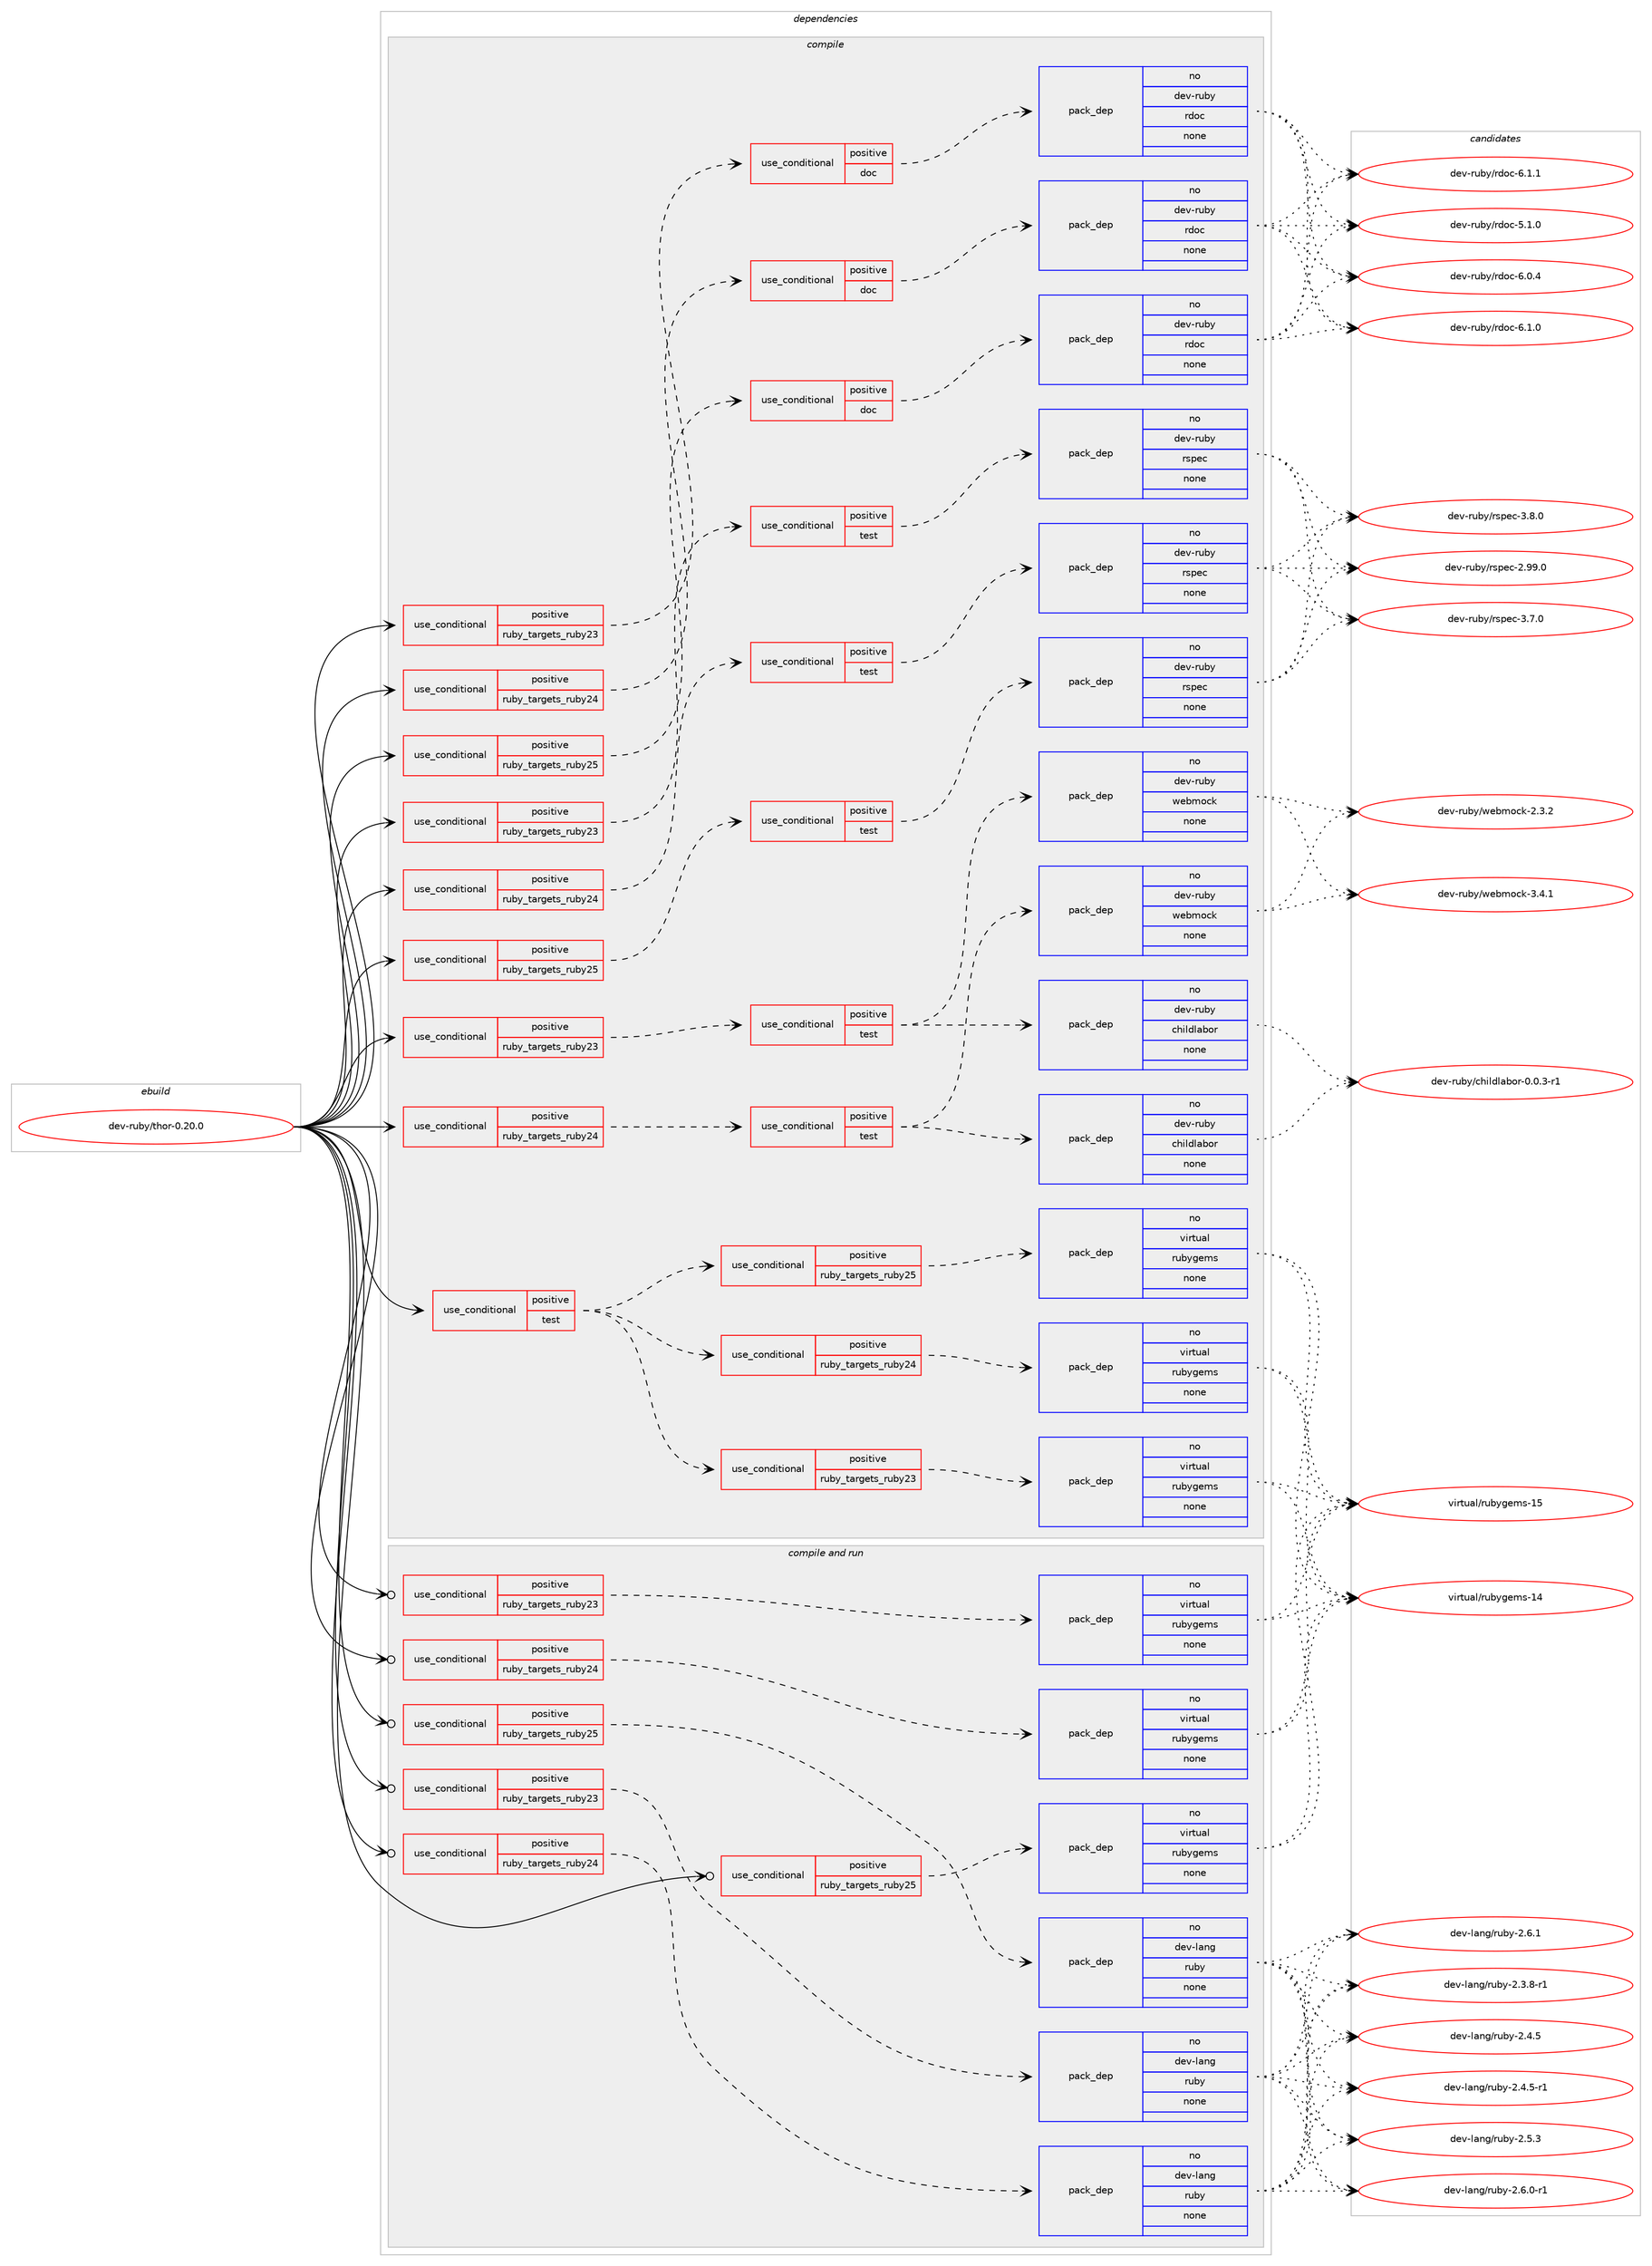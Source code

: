 digraph prolog {

# *************
# Graph options
# *************

newrank=true;
concentrate=true;
compound=true;
graph [rankdir=LR,fontname=Helvetica,fontsize=10,ranksep=1.5];#, ranksep=2.5, nodesep=0.2];
edge  [arrowhead=vee];
node  [fontname=Helvetica,fontsize=10];

# **********
# The ebuild
# **********

subgraph cluster_leftcol {
color=gray;
rank=same;
label=<<i>ebuild</i>>;
id [label="dev-ruby/thor-0.20.0", color=red, width=4, href="../dev-ruby/thor-0.20.0.svg"];
}

# ****************
# The dependencies
# ****************

subgraph cluster_midcol {
color=gray;
label=<<i>dependencies</i>>;
subgraph cluster_compile {
fillcolor="#eeeeee";
style=filled;
label=<<i>compile</i>>;
subgraph cond420159 {
dependency1533212 [label=<<TABLE BORDER="0" CELLBORDER="1" CELLSPACING="0" CELLPADDING="4"><TR><TD ROWSPAN="3" CELLPADDING="10">use_conditional</TD></TR><TR><TD>positive</TD></TR><TR><TD>ruby_targets_ruby23</TD></TR></TABLE>>, shape=none, color=red];
subgraph cond420160 {
dependency1533213 [label=<<TABLE BORDER="0" CELLBORDER="1" CELLSPACING="0" CELLPADDING="4"><TR><TD ROWSPAN="3" CELLPADDING="10">use_conditional</TD></TR><TR><TD>positive</TD></TR><TR><TD>doc</TD></TR></TABLE>>, shape=none, color=red];
subgraph pack1089537 {
dependency1533214 [label=<<TABLE BORDER="0" CELLBORDER="1" CELLSPACING="0" CELLPADDING="4" WIDTH="220"><TR><TD ROWSPAN="6" CELLPADDING="30">pack_dep</TD></TR><TR><TD WIDTH="110">no</TD></TR><TR><TD>dev-ruby</TD></TR><TR><TD>rdoc</TD></TR><TR><TD>none</TD></TR><TR><TD></TD></TR></TABLE>>, shape=none, color=blue];
}
dependency1533213:e -> dependency1533214:w [weight=20,style="dashed",arrowhead="vee"];
}
dependency1533212:e -> dependency1533213:w [weight=20,style="dashed",arrowhead="vee"];
}
id:e -> dependency1533212:w [weight=20,style="solid",arrowhead="vee"];
subgraph cond420161 {
dependency1533215 [label=<<TABLE BORDER="0" CELLBORDER="1" CELLSPACING="0" CELLPADDING="4"><TR><TD ROWSPAN="3" CELLPADDING="10">use_conditional</TD></TR><TR><TD>positive</TD></TR><TR><TD>ruby_targets_ruby23</TD></TR></TABLE>>, shape=none, color=red];
subgraph cond420162 {
dependency1533216 [label=<<TABLE BORDER="0" CELLBORDER="1" CELLSPACING="0" CELLPADDING="4"><TR><TD ROWSPAN="3" CELLPADDING="10">use_conditional</TD></TR><TR><TD>positive</TD></TR><TR><TD>test</TD></TR></TABLE>>, shape=none, color=red];
subgraph pack1089538 {
dependency1533217 [label=<<TABLE BORDER="0" CELLBORDER="1" CELLSPACING="0" CELLPADDING="4" WIDTH="220"><TR><TD ROWSPAN="6" CELLPADDING="30">pack_dep</TD></TR><TR><TD WIDTH="110">no</TD></TR><TR><TD>dev-ruby</TD></TR><TR><TD>childlabor</TD></TR><TR><TD>none</TD></TR><TR><TD></TD></TR></TABLE>>, shape=none, color=blue];
}
dependency1533216:e -> dependency1533217:w [weight=20,style="dashed",arrowhead="vee"];
subgraph pack1089539 {
dependency1533218 [label=<<TABLE BORDER="0" CELLBORDER="1" CELLSPACING="0" CELLPADDING="4" WIDTH="220"><TR><TD ROWSPAN="6" CELLPADDING="30">pack_dep</TD></TR><TR><TD WIDTH="110">no</TD></TR><TR><TD>dev-ruby</TD></TR><TR><TD>webmock</TD></TR><TR><TD>none</TD></TR><TR><TD></TD></TR></TABLE>>, shape=none, color=blue];
}
dependency1533216:e -> dependency1533218:w [weight=20,style="dashed",arrowhead="vee"];
}
dependency1533215:e -> dependency1533216:w [weight=20,style="dashed",arrowhead="vee"];
}
id:e -> dependency1533215:w [weight=20,style="solid",arrowhead="vee"];
subgraph cond420163 {
dependency1533219 [label=<<TABLE BORDER="0" CELLBORDER="1" CELLSPACING="0" CELLPADDING="4"><TR><TD ROWSPAN="3" CELLPADDING="10">use_conditional</TD></TR><TR><TD>positive</TD></TR><TR><TD>ruby_targets_ruby23</TD></TR></TABLE>>, shape=none, color=red];
subgraph cond420164 {
dependency1533220 [label=<<TABLE BORDER="0" CELLBORDER="1" CELLSPACING="0" CELLPADDING="4"><TR><TD ROWSPAN="3" CELLPADDING="10">use_conditional</TD></TR><TR><TD>positive</TD></TR><TR><TD>test</TD></TR></TABLE>>, shape=none, color=red];
subgraph pack1089540 {
dependency1533221 [label=<<TABLE BORDER="0" CELLBORDER="1" CELLSPACING="0" CELLPADDING="4" WIDTH="220"><TR><TD ROWSPAN="6" CELLPADDING="30">pack_dep</TD></TR><TR><TD WIDTH="110">no</TD></TR><TR><TD>dev-ruby</TD></TR><TR><TD>rspec</TD></TR><TR><TD>none</TD></TR><TR><TD></TD></TR></TABLE>>, shape=none, color=blue];
}
dependency1533220:e -> dependency1533221:w [weight=20,style="dashed",arrowhead="vee"];
}
dependency1533219:e -> dependency1533220:w [weight=20,style="dashed",arrowhead="vee"];
}
id:e -> dependency1533219:w [weight=20,style="solid",arrowhead="vee"];
subgraph cond420165 {
dependency1533222 [label=<<TABLE BORDER="0" CELLBORDER="1" CELLSPACING="0" CELLPADDING="4"><TR><TD ROWSPAN="3" CELLPADDING="10">use_conditional</TD></TR><TR><TD>positive</TD></TR><TR><TD>ruby_targets_ruby24</TD></TR></TABLE>>, shape=none, color=red];
subgraph cond420166 {
dependency1533223 [label=<<TABLE BORDER="0" CELLBORDER="1" CELLSPACING="0" CELLPADDING="4"><TR><TD ROWSPAN="3" CELLPADDING="10">use_conditional</TD></TR><TR><TD>positive</TD></TR><TR><TD>doc</TD></TR></TABLE>>, shape=none, color=red];
subgraph pack1089541 {
dependency1533224 [label=<<TABLE BORDER="0" CELLBORDER="1" CELLSPACING="0" CELLPADDING="4" WIDTH="220"><TR><TD ROWSPAN="6" CELLPADDING="30">pack_dep</TD></TR><TR><TD WIDTH="110">no</TD></TR><TR><TD>dev-ruby</TD></TR><TR><TD>rdoc</TD></TR><TR><TD>none</TD></TR><TR><TD></TD></TR></TABLE>>, shape=none, color=blue];
}
dependency1533223:e -> dependency1533224:w [weight=20,style="dashed",arrowhead="vee"];
}
dependency1533222:e -> dependency1533223:w [weight=20,style="dashed",arrowhead="vee"];
}
id:e -> dependency1533222:w [weight=20,style="solid",arrowhead="vee"];
subgraph cond420167 {
dependency1533225 [label=<<TABLE BORDER="0" CELLBORDER="1" CELLSPACING="0" CELLPADDING="4"><TR><TD ROWSPAN="3" CELLPADDING="10">use_conditional</TD></TR><TR><TD>positive</TD></TR><TR><TD>ruby_targets_ruby24</TD></TR></TABLE>>, shape=none, color=red];
subgraph cond420168 {
dependency1533226 [label=<<TABLE BORDER="0" CELLBORDER="1" CELLSPACING="0" CELLPADDING="4"><TR><TD ROWSPAN="3" CELLPADDING="10">use_conditional</TD></TR><TR><TD>positive</TD></TR><TR><TD>test</TD></TR></TABLE>>, shape=none, color=red];
subgraph pack1089542 {
dependency1533227 [label=<<TABLE BORDER="0" CELLBORDER="1" CELLSPACING="0" CELLPADDING="4" WIDTH="220"><TR><TD ROWSPAN="6" CELLPADDING="30">pack_dep</TD></TR><TR><TD WIDTH="110">no</TD></TR><TR><TD>dev-ruby</TD></TR><TR><TD>childlabor</TD></TR><TR><TD>none</TD></TR><TR><TD></TD></TR></TABLE>>, shape=none, color=blue];
}
dependency1533226:e -> dependency1533227:w [weight=20,style="dashed",arrowhead="vee"];
subgraph pack1089543 {
dependency1533228 [label=<<TABLE BORDER="0" CELLBORDER="1" CELLSPACING="0" CELLPADDING="4" WIDTH="220"><TR><TD ROWSPAN="6" CELLPADDING="30">pack_dep</TD></TR><TR><TD WIDTH="110">no</TD></TR><TR><TD>dev-ruby</TD></TR><TR><TD>webmock</TD></TR><TR><TD>none</TD></TR><TR><TD></TD></TR></TABLE>>, shape=none, color=blue];
}
dependency1533226:e -> dependency1533228:w [weight=20,style="dashed",arrowhead="vee"];
}
dependency1533225:e -> dependency1533226:w [weight=20,style="dashed",arrowhead="vee"];
}
id:e -> dependency1533225:w [weight=20,style="solid",arrowhead="vee"];
subgraph cond420169 {
dependency1533229 [label=<<TABLE BORDER="0" CELLBORDER="1" CELLSPACING="0" CELLPADDING="4"><TR><TD ROWSPAN="3" CELLPADDING="10">use_conditional</TD></TR><TR><TD>positive</TD></TR><TR><TD>ruby_targets_ruby24</TD></TR></TABLE>>, shape=none, color=red];
subgraph cond420170 {
dependency1533230 [label=<<TABLE BORDER="0" CELLBORDER="1" CELLSPACING="0" CELLPADDING="4"><TR><TD ROWSPAN="3" CELLPADDING="10">use_conditional</TD></TR><TR><TD>positive</TD></TR><TR><TD>test</TD></TR></TABLE>>, shape=none, color=red];
subgraph pack1089544 {
dependency1533231 [label=<<TABLE BORDER="0" CELLBORDER="1" CELLSPACING="0" CELLPADDING="4" WIDTH="220"><TR><TD ROWSPAN="6" CELLPADDING="30">pack_dep</TD></TR><TR><TD WIDTH="110">no</TD></TR><TR><TD>dev-ruby</TD></TR><TR><TD>rspec</TD></TR><TR><TD>none</TD></TR><TR><TD></TD></TR></TABLE>>, shape=none, color=blue];
}
dependency1533230:e -> dependency1533231:w [weight=20,style="dashed",arrowhead="vee"];
}
dependency1533229:e -> dependency1533230:w [weight=20,style="dashed",arrowhead="vee"];
}
id:e -> dependency1533229:w [weight=20,style="solid",arrowhead="vee"];
subgraph cond420171 {
dependency1533232 [label=<<TABLE BORDER="0" CELLBORDER="1" CELLSPACING="0" CELLPADDING="4"><TR><TD ROWSPAN="3" CELLPADDING="10">use_conditional</TD></TR><TR><TD>positive</TD></TR><TR><TD>ruby_targets_ruby25</TD></TR></TABLE>>, shape=none, color=red];
subgraph cond420172 {
dependency1533233 [label=<<TABLE BORDER="0" CELLBORDER="1" CELLSPACING="0" CELLPADDING="4"><TR><TD ROWSPAN="3" CELLPADDING="10">use_conditional</TD></TR><TR><TD>positive</TD></TR><TR><TD>doc</TD></TR></TABLE>>, shape=none, color=red];
subgraph pack1089545 {
dependency1533234 [label=<<TABLE BORDER="0" CELLBORDER="1" CELLSPACING="0" CELLPADDING="4" WIDTH="220"><TR><TD ROWSPAN="6" CELLPADDING="30">pack_dep</TD></TR><TR><TD WIDTH="110">no</TD></TR><TR><TD>dev-ruby</TD></TR><TR><TD>rdoc</TD></TR><TR><TD>none</TD></TR><TR><TD></TD></TR></TABLE>>, shape=none, color=blue];
}
dependency1533233:e -> dependency1533234:w [weight=20,style="dashed",arrowhead="vee"];
}
dependency1533232:e -> dependency1533233:w [weight=20,style="dashed",arrowhead="vee"];
}
id:e -> dependency1533232:w [weight=20,style="solid",arrowhead="vee"];
subgraph cond420173 {
dependency1533235 [label=<<TABLE BORDER="0" CELLBORDER="1" CELLSPACING="0" CELLPADDING="4"><TR><TD ROWSPAN="3" CELLPADDING="10">use_conditional</TD></TR><TR><TD>positive</TD></TR><TR><TD>ruby_targets_ruby25</TD></TR></TABLE>>, shape=none, color=red];
subgraph cond420174 {
dependency1533236 [label=<<TABLE BORDER="0" CELLBORDER="1" CELLSPACING="0" CELLPADDING="4"><TR><TD ROWSPAN="3" CELLPADDING="10">use_conditional</TD></TR><TR><TD>positive</TD></TR><TR><TD>test</TD></TR></TABLE>>, shape=none, color=red];
subgraph pack1089546 {
dependency1533237 [label=<<TABLE BORDER="0" CELLBORDER="1" CELLSPACING="0" CELLPADDING="4" WIDTH="220"><TR><TD ROWSPAN="6" CELLPADDING="30">pack_dep</TD></TR><TR><TD WIDTH="110">no</TD></TR><TR><TD>dev-ruby</TD></TR><TR><TD>rspec</TD></TR><TR><TD>none</TD></TR><TR><TD></TD></TR></TABLE>>, shape=none, color=blue];
}
dependency1533236:e -> dependency1533237:w [weight=20,style="dashed",arrowhead="vee"];
}
dependency1533235:e -> dependency1533236:w [weight=20,style="dashed",arrowhead="vee"];
}
id:e -> dependency1533235:w [weight=20,style="solid",arrowhead="vee"];
subgraph cond420175 {
dependency1533238 [label=<<TABLE BORDER="0" CELLBORDER="1" CELLSPACING="0" CELLPADDING="4"><TR><TD ROWSPAN="3" CELLPADDING="10">use_conditional</TD></TR><TR><TD>positive</TD></TR><TR><TD>test</TD></TR></TABLE>>, shape=none, color=red];
subgraph cond420176 {
dependency1533239 [label=<<TABLE BORDER="0" CELLBORDER="1" CELLSPACING="0" CELLPADDING="4"><TR><TD ROWSPAN="3" CELLPADDING="10">use_conditional</TD></TR><TR><TD>positive</TD></TR><TR><TD>ruby_targets_ruby23</TD></TR></TABLE>>, shape=none, color=red];
subgraph pack1089547 {
dependency1533240 [label=<<TABLE BORDER="0" CELLBORDER="1" CELLSPACING="0" CELLPADDING="4" WIDTH="220"><TR><TD ROWSPAN="6" CELLPADDING="30">pack_dep</TD></TR><TR><TD WIDTH="110">no</TD></TR><TR><TD>virtual</TD></TR><TR><TD>rubygems</TD></TR><TR><TD>none</TD></TR><TR><TD></TD></TR></TABLE>>, shape=none, color=blue];
}
dependency1533239:e -> dependency1533240:w [weight=20,style="dashed",arrowhead="vee"];
}
dependency1533238:e -> dependency1533239:w [weight=20,style="dashed",arrowhead="vee"];
subgraph cond420177 {
dependency1533241 [label=<<TABLE BORDER="0" CELLBORDER="1" CELLSPACING="0" CELLPADDING="4"><TR><TD ROWSPAN="3" CELLPADDING="10">use_conditional</TD></TR><TR><TD>positive</TD></TR><TR><TD>ruby_targets_ruby24</TD></TR></TABLE>>, shape=none, color=red];
subgraph pack1089548 {
dependency1533242 [label=<<TABLE BORDER="0" CELLBORDER="1" CELLSPACING="0" CELLPADDING="4" WIDTH="220"><TR><TD ROWSPAN="6" CELLPADDING="30">pack_dep</TD></TR><TR><TD WIDTH="110">no</TD></TR><TR><TD>virtual</TD></TR><TR><TD>rubygems</TD></TR><TR><TD>none</TD></TR><TR><TD></TD></TR></TABLE>>, shape=none, color=blue];
}
dependency1533241:e -> dependency1533242:w [weight=20,style="dashed",arrowhead="vee"];
}
dependency1533238:e -> dependency1533241:w [weight=20,style="dashed",arrowhead="vee"];
subgraph cond420178 {
dependency1533243 [label=<<TABLE BORDER="0" CELLBORDER="1" CELLSPACING="0" CELLPADDING="4"><TR><TD ROWSPAN="3" CELLPADDING="10">use_conditional</TD></TR><TR><TD>positive</TD></TR><TR><TD>ruby_targets_ruby25</TD></TR></TABLE>>, shape=none, color=red];
subgraph pack1089549 {
dependency1533244 [label=<<TABLE BORDER="0" CELLBORDER="1" CELLSPACING="0" CELLPADDING="4" WIDTH="220"><TR><TD ROWSPAN="6" CELLPADDING="30">pack_dep</TD></TR><TR><TD WIDTH="110">no</TD></TR><TR><TD>virtual</TD></TR><TR><TD>rubygems</TD></TR><TR><TD>none</TD></TR><TR><TD></TD></TR></TABLE>>, shape=none, color=blue];
}
dependency1533243:e -> dependency1533244:w [weight=20,style="dashed",arrowhead="vee"];
}
dependency1533238:e -> dependency1533243:w [weight=20,style="dashed",arrowhead="vee"];
}
id:e -> dependency1533238:w [weight=20,style="solid",arrowhead="vee"];
}
subgraph cluster_compileandrun {
fillcolor="#eeeeee";
style=filled;
label=<<i>compile and run</i>>;
subgraph cond420179 {
dependency1533245 [label=<<TABLE BORDER="0" CELLBORDER="1" CELLSPACING="0" CELLPADDING="4"><TR><TD ROWSPAN="3" CELLPADDING="10">use_conditional</TD></TR><TR><TD>positive</TD></TR><TR><TD>ruby_targets_ruby23</TD></TR></TABLE>>, shape=none, color=red];
subgraph pack1089550 {
dependency1533246 [label=<<TABLE BORDER="0" CELLBORDER="1" CELLSPACING="0" CELLPADDING="4" WIDTH="220"><TR><TD ROWSPAN="6" CELLPADDING="30">pack_dep</TD></TR><TR><TD WIDTH="110">no</TD></TR><TR><TD>dev-lang</TD></TR><TR><TD>ruby</TD></TR><TR><TD>none</TD></TR><TR><TD></TD></TR></TABLE>>, shape=none, color=blue];
}
dependency1533245:e -> dependency1533246:w [weight=20,style="dashed",arrowhead="vee"];
}
id:e -> dependency1533245:w [weight=20,style="solid",arrowhead="odotvee"];
subgraph cond420180 {
dependency1533247 [label=<<TABLE BORDER="0" CELLBORDER="1" CELLSPACING="0" CELLPADDING="4"><TR><TD ROWSPAN="3" CELLPADDING="10">use_conditional</TD></TR><TR><TD>positive</TD></TR><TR><TD>ruby_targets_ruby23</TD></TR></TABLE>>, shape=none, color=red];
subgraph pack1089551 {
dependency1533248 [label=<<TABLE BORDER="0" CELLBORDER="1" CELLSPACING="0" CELLPADDING="4" WIDTH="220"><TR><TD ROWSPAN="6" CELLPADDING="30">pack_dep</TD></TR><TR><TD WIDTH="110">no</TD></TR><TR><TD>virtual</TD></TR><TR><TD>rubygems</TD></TR><TR><TD>none</TD></TR><TR><TD></TD></TR></TABLE>>, shape=none, color=blue];
}
dependency1533247:e -> dependency1533248:w [weight=20,style="dashed",arrowhead="vee"];
}
id:e -> dependency1533247:w [weight=20,style="solid",arrowhead="odotvee"];
subgraph cond420181 {
dependency1533249 [label=<<TABLE BORDER="0" CELLBORDER="1" CELLSPACING="0" CELLPADDING="4"><TR><TD ROWSPAN="3" CELLPADDING="10">use_conditional</TD></TR><TR><TD>positive</TD></TR><TR><TD>ruby_targets_ruby24</TD></TR></TABLE>>, shape=none, color=red];
subgraph pack1089552 {
dependency1533250 [label=<<TABLE BORDER="0" CELLBORDER="1" CELLSPACING="0" CELLPADDING="4" WIDTH="220"><TR><TD ROWSPAN="6" CELLPADDING="30">pack_dep</TD></TR><TR><TD WIDTH="110">no</TD></TR><TR><TD>dev-lang</TD></TR><TR><TD>ruby</TD></TR><TR><TD>none</TD></TR><TR><TD></TD></TR></TABLE>>, shape=none, color=blue];
}
dependency1533249:e -> dependency1533250:w [weight=20,style="dashed",arrowhead="vee"];
}
id:e -> dependency1533249:w [weight=20,style="solid",arrowhead="odotvee"];
subgraph cond420182 {
dependency1533251 [label=<<TABLE BORDER="0" CELLBORDER="1" CELLSPACING="0" CELLPADDING="4"><TR><TD ROWSPAN="3" CELLPADDING="10">use_conditional</TD></TR><TR><TD>positive</TD></TR><TR><TD>ruby_targets_ruby24</TD></TR></TABLE>>, shape=none, color=red];
subgraph pack1089553 {
dependency1533252 [label=<<TABLE BORDER="0" CELLBORDER="1" CELLSPACING="0" CELLPADDING="4" WIDTH="220"><TR><TD ROWSPAN="6" CELLPADDING="30">pack_dep</TD></TR><TR><TD WIDTH="110">no</TD></TR><TR><TD>virtual</TD></TR><TR><TD>rubygems</TD></TR><TR><TD>none</TD></TR><TR><TD></TD></TR></TABLE>>, shape=none, color=blue];
}
dependency1533251:e -> dependency1533252:w [weight=20,style="dashed",arrowhead="vee"];
}
id:e -> dependency1533251:w [weight=20,style="solid",arrowhead="odotvee"];
subgraph cond420183 {
dependency1533253 [label=<<TABLE BORDER="0" CELLBORDER="1" CELLSPACING="0" CELLPADDING="4"><TR><TD ROWSPAN="3" CELLPADDING="10">use_conditional</TD></TR><TR><TD>positive</TD></TR><TR><TD>ruby_targets_ruby25</TD></TR></TABLE>>, shape=none, color=red];
subgraph pack1089554 {
dependency1533254 [label=<<TABLE BORDER="0" CELLBORDER="1" CELLSPACING="0" CELLPADDING="4" WIDTH="220"><TR><TD ROWSPAN="6" CELLPADDING="30">pack_dep</TD></TR><TR><TD WIDTH="110">no</TD></TR><TR><TD>dev-lang</TD></TR><TR><TD>ruby</TD></TR><TR><TD>none</TD></TR><TR><TD></TD></TR></TABLE>>, shape=none, color=blue];
}
dependency1533253:e -> dependency1533254:w [weight=20,style="dashed",arrowhead="vee"];
}
id:e -> dependency1533253:w [weight=20,style="solid",arrowhead="odotvee"];
subgraph cond420184 {
dependency1533255 [label=<<TABLE BORDER="0" CELLBORDER="1" CELLSPACING="0" CELLPADDING="4"><TR><TD ROWSPAN="3" CELLPADDING="10">use_conditional</TD></TR><TR><TD>positive</TD></TR><TR><TD>ruby_targets_ruby25</TD></TR></TABLE>>, shape=none, color=red];
subgraph pack1089555 {
dependency1533256 [label=<<TABLE BORDER="0" CELLBORDER="1" CELLSPACING="0" CELLPADDING="4" WIDTH="220"><TR><TD ROWSPAN="6" CELLPADDING="30">pack_dep</TD></TR><TR><TD WIDTH="110">no</TD></TR><TR><TD>virtual</TD></TR><TR><TD>rubygems</TD></TR><TR><TD>none</TD></TR><TR><TD></TD></TR></TABLE>>, shape=none, color=blue];
}
dependency1533255:e -> dependency1533256:w [weight=20,style="dashed",arrowhead="vee"];
}
id:e -> dependency1533255:w [weight=20,style="solid",arrowhead="odotvee"];
}
subgraph cluster_run {
fillcolor="#eeeeee";
style=filled;
label=<<i>run</i>>;
}
}

# **************
# The candidates
# **************

subgraph cluster_choices {
rank=same;
color=gray;
label=<<i>candidates</i>>;

subgraph choice1089537 {
color=black;
nodesep=1;
choice10010111845114117981214711410011199455346494648 [label="dev-ruby/rdoc-5.1.0", color=red, width=4,href="../dev-ruby/rdoc-5.1.0.svg"];
choice10010111845114117981214711410011199455446484652 [label="dev-ruby/rdoc-6.0.4", color=red, width=4,href="../dev-ruby/rdoc-6.0.4.svg"];
choice10010111845114117981214711410011199455446494648 [label="dev-ruby/rdoc-6.1.0", color=red, width=4,href="../dev-ruby/rdoc-6.1.0.svg"];
choice10010111845114117981214711410011199455446494649 [label="dev-ruby/rdoc-6.1.1", color=red, width=4,href="../dev-ruby/rdoc-6.1.1.svg"];
dependency1533214:e -> choice10010111845114117981214711410011199455346494648:w [style=dotted,weight="100"];
dependency1533214:e -> choice10010111845114117981214711410011199455446484652:w [style=dotted,weight="100"];
dependency1533214:e -> choice10010111845114117981214711410011199455446494648:w [style=dotted,weight="100"];
dependency1533214:e -> choice10010111845114117981214711410011199455446494649:w [style=dotted,weight="100"];
}
subgraph choice1089538 {
color=black;
nodesep=1;
choice1001011184511411798121479910410510810010897981111144548464846514511449 [label="dev-ruby/childlabor-0.0.3-r1", color=red, width=4,href="../dev-ruby/childlabor-0.0.3-r1.svg"];
dependency1533217:e -> choice1001011184511411798121479910410510810010897981111144548464846514511449:w [style=dotted,weight="100"];
}
subgraph choice1089539 {
color=black;
nodesep=1;
choice1001011184511411798121471191019810911199107455046514650 [label="dev-ruby/webmock-2.3.2", color=red, width=4,href="../dev-ruby/webmock-2.3.2.svg"];
choice1001011184511411798121471191019810911199107455146524649 [label="dev-ruby/webmock-3.4.1", color=red, width=4,href="../dev-ruby/webmock-3.4.1.svg"];
dependency1533218:e -> choice1001011184511411798121471191019810911199107455046514650:w [style=dotted,weight="100"];
dependency1533218:e -> choice1001011184511411798121471191019810911199107455146524649:w [style=dotted,weight="100"];
}
subgraph choice1089540 {
color=black;
nodesep=1;
choice1001011184511411798121471141151121019945504657574648 [label="dev-ruby/rspec-2.99.0", color=red, width=4,href="../dev-ruby/rspec-2.99.0.svg"];
choice10010111845114117981214711411511210199455146554648 [label="dev-ruby/rspec-3.7.0", color=red, width=4,href="../dev-ruby/rspec-3.7.0.svg"];
choice10010111845114117981214711411511210199455146564648 [label="dev-ruby/rspec-3.8.0", color=red, width=4,href="../dev-ruby/rspec-3.8.0.svg"];
dependency1533221:e -> choice1001011184511411798121471141151121019945504657574648:w [style=dotted,weight="100"];
dependency1533221:e -> choice10010111845114117981214711411511210199455146554648:w [style=dotted,weight="100"];
dependency1533221:e -> choice10010111845114117981214711411511210199455146564648:w [style=dotted,weight="100"];
}
subgraph choice1089541 {
color=black;
nodesep=1;
choice10010111845114117981214711410011199455346494648 [label="dev-ruby/rdoc-5.1.0", color=red, width=4,href="../dev-ruby/rdoc-5.1.0.svg"];
choice10010111845114117981214711410011199455446484652 [label="dev-ruby/rdoc-6.0.4", color=red, width=4,href="../dev-ruby/rdoc-6.0.4.svg"];
choice10010111845114117981214711410011199455446494648 [label="dev-ruby/rdoc-6.1.0", color=red, width=4,href="../dev-ruby/rdoc-6.1.0.svg"];
choice10010111845114117981214711410011199455446494649 [label="dev-ruby/rdoc-6.1.1", color=red, width=4,href="../dev-ruby/rdoc-6.1.1.svg"];
dependency1533224:e -> choice10010111845114117981214711410011199455346494648:w [style=dotted,weight="100"];
dependency1533224:e -> choice10010111845114117981214711410011199455446484652:w [style=dotted,weight="100"];
dependency1533224:e -> choice10010111845114117981214711410011199455446494648:w [style=dotted,weight="100"];
dependency1533224:e -> choice10010111845114117981214711410011199455446494649:w [style=dotted,weight="100"];
}
subgraph choice1089542 {
color=black;
nodesep=1;
choice1001011184511411798121479910410510810010897981111144548464846514511449 [label="dev-ruby/childlabor-0.0.3-r1", color=red, width=4,href="../dev-ruby/childlabor-0.0.3-r1.svg"];
dependency1533227:e -> choice1001011184511411798121479910410510810010897981111144548464846514511449:w [style=dotted,weight="100"];
}
subgraph choice1089543 {
color=black;
nodesep=1;
choice1001011184511411798121471191019810911199107455046514650 [label="dev-ruby/webmock-2.3.2", color=red, width=4,href="../dev-ruby/webmock-2.3.2.svg"];
choice1001011184511411798121471191019810911199107455146524649 [label="dev-ruby/webmock-3.4.1", color=red, width=4,href="../dev-ruby/webmock-3.4.1.svg"];
dependency1533228:e -> choice1001011184511411798121471191019810911199107455046514650:w [style=dotted,weight="100"];
dependency1533228:e -> choice1001011184511411798121471191019810911199107455146524649:w [style=dotted,weight="100"];
}
subgraph choice1089544 {
color=black;
nodesep=1;
choice1001011184511411798121471141151121019945504657574648 [label="dev-ruby/rspec-2.99.0", color=red, width=4,href="../dev-ruby/rspec-2.99.0.svg"];
choice10010111845114117981214711411511210199455146554648 [label="dev-ruby/rspec-3.7.0", color=red, width=4,href="../dev-ruby/rspec-3.7.0.svg"];
choice10010111845114117981214711411511210199455146564648 [label="dev-ruby/rspec-3.8.0", color=red, width=4,href="../dev-ruby/rspec-3.8.0.svg"];
dependency1533231:e -> choice1001011184511411798121471141151121019945504657574648:w [style=dotted,weight="100"];
dependency1533231:e -> choice10010111845114117981214711411511210199455146554648:w [style=dotted,weight="100"];
dependency1533231:e -> choice10010111845114117981214711411511210199455146564648:w [style=dotted,weight="100"];
}
subgraph choice1089545 {
color=black;
nodesep=1;
choice10010111845114117981214711410011199455346494648 [label="dev-ruby/rdoc-5.1.0", color=red, width=4,href="../dev-ruby/rdoc-5.1.0.svg"];
choice10010111845114117981214711410011199455446484652 [label="dev-ruby/rdoc-6.0.4", color=red, width=4,href="../dev-ruby/rdoc-6.0.4.svg"];
choice10010111845114117981214711410011199455446494648 [label="dev-ruby/rdoc-6.1.0", color=red, width=4,href="../dev-ruby/rdoc-6.1.0.svg"];
choice10010111845114117981214711410011199455446494649 [label="dev-ruby/rdoc-6.1.1", color=red, width=4,href="../dev-ruby/rdoc-6.1.1.svg"];
dependency1533234:e -> choice10010111845114117981214711410011199455346494648:w [style=dotted,weight="100"];
dependency1533234:e -> choice10010111845114117981214711410011199455446484652:w [style=dotted,weight="100"];
dependency1533234:e -> choice10010111845114117981214711410011199455446494648:w [style=dotted,weight="100"];
dependency1533234:e -> choice10010111845114117981214711410011199455446494649:w [style=dotted,weight="100"];
}
subgraph choice1089546 {
color=black;
nodesep=1;
choice1001011184511411798121471141151121019945504657574648 [label="dev-ruby/rspec-2.99.0", color=red, width=4,href="../dev-ruby/rspec-2.99.0.svg"];
choice10010111845114117981214711411511210199455146554648 [label="dev-ruby/rspec-3.7.0", color=red, width=4,href="../dev-ruby/rspec-3.7.0.svg"];
choice10010111845114117981214711411511210199455146564648 [label="dev-ruby/rspec-3.8.0", color=red, width=4,href="../dev-ruby/rspec-3.8.0.svg"];
dependency1533237:e -> choice1001011184511411798121471141151121019945504657574648:w [style=dotted,weight="100"];
dependency1533237:e -> choice10010111845114117981214711411511210199455146554648:w [style=dotted,weight="100"];
dependency1533237:e -> choice10010111845114117981214711411511210199455146564648:w [style=dotted,weight="100"];
}
subgraph choice1089547 {
color=black;
nodesep=1;
choice118105114116117971084711411798121103101109115454952 [label="virtual/rubygems-14", color=red, width=4,href="../virtual/rubygems-14.svg"];
choice118105114116117971084711411798121103101109115454953 [label="virtual/rubygems-15", color=red, width=4,href="../virtual/rubygems-15.svg"];
dependency1533240:e -> choice118105114116117971084711411798121103101109115454952:w [style=dotted,weight="100"];
dependency1533240:e -> choice118105114116117971084711411798121103101109115454953:w [style=dotted,weight="100"];
}
subgraph choice1089548 {
color=black;
nodesep=1;
choice118105114116117971084711411798121103101109115454952 [label="virtual/rubygems-14", color=red, width=4,href="../virtual/rubygems-14.svg"];
choice118105114116117971084711411798121103101109115454953 [label="virtual/rubygems-15", color=red, width=4,href="../virtual/rubygems-15.svg"];
dependency1533242:e -> choice118105114116117971084711411798121103101109115454952:w [style=dotted,weight="100"];
dependency1533242:e -> choice118105114116117971084711411798121103101109115454953:w [style=dotted,weight="100"];
}
subgraph choice1089549 {
color=black;
nodesep=1;
choice118105114116117971084711411798121103101109115454952 [label="virtual/rubygems-14", color=red, width=4,href="../virtual/rubygems-14.svg"];
choice118105114116117971084711411798121103101109115454953 [label="virtual/rubygems-15", color=red, width=4,href="../virtual/rubygems-15.svg"];
dependency1533244:e -> choice118105114116117971084711411798121103101109115454952:w [style=dotted,weight="100"];
dependency1533244:e -> choice118105114116117971084711411798121103101109115454953:w [style=dotted,weight="100"];
}
subgraph choice1089550 {
color=black;
nodesep=1;
choice100101118451089711010347114117981214550465146564511449 [label="dev-lang/ruby-2.3.8-r1", color=red, width=4,href="../dev-lang/ruby-2.3.8-r1.svg"];
choice10010111845108971101034711411798121455046524653 [label="dev-lang/ruby-2.4.5", color=red, width=4,href="../dev-lang/ruby-2.4.5.svg"];
choice100101118451089711010347114117981214550465246534511449 [label="dev-lang/ruby-2.4.5-r1", color=red, width=4,href="../dev-lang/ruby-2.4.5-r1.svg"];
choice10010111845108971101034711411798121455046534651 [label="dev-lang/ruby-2.5.3", color=red, width=4,href="../dev-lang/ruby-2.5.3.svg"];
choice100101118451089711010347114117981214550465446484511449 [label="dev-lang/ruby-2.6.0-r1", color=red, width=4,href="../dev-lang/ruby-2.6.0-r1.svg"];
choice10010111845108971101034711411798121455046544649 [label="dev-lang/ruby-2.6.1", color=red, width=4,href="../dev-lang/ruby-2.6.1.svg"];
dependency1533246:e -> choice100101118451089711010347114117981214550465146564511449:w [style=dotted,weight="100"];
dependency1533246:e -> choice10010111845108971101034711411798121455046524653:w [style=dotted,weight="100"];
dependency1533246:e -> choice100101118451089711010347114117981214550465246534511449:w [style=dotted,weight="100"];
dependency1533246:e -> choice10010111845108971101034711411798121455046534651:w [style=dotted,weight="100"];
dependency1533246:e -> choice100101118451089711010347114117981214550465446484511449:w [style=dotted,weight="100"];
dependency1533246:e -> choice10010111845108971101034711411798121455046544649:w [style=dotted,weight="100"];
}
subgraph choice1089551 {
color=black;
nodesep=1;
choice118105114116117971084711411798121103101109115454952 [label="virtual/rubygems-14", color=red, width=4,href="../virtual/rubygems-14.svg"];
choice118105114116117971084711411798121103101109115454953 [label="virtual/rubygems-15", color=red, width=4,href="../virtual/rubygems-15.svg"];
dependency1533248:e -> choice118105114116117971084711411798121103101109115454952:w [style=dotted,weight="100"];
dependency1533248:e -> choice118105114116117971084711411798121103101109115454953:w [style=dotted,weight="100"];
}
subgraph choice1089552 {
color=black;
nodesep=1;
choice100101118451089711010347114117981214550465146564511449 [label="dev-lang/ruby-2.3.8-r1", color=red, width=4,href="../dev-lang/ruby-2.3.8-r1.svg"];
choice10010111845108971101034711411798121455046524653 [label="dev-lang/ruby-2.4.5", color=red, width=4,href="../dev-lang/ruby-2.4.5.svg"];
choice100101118451089711010347114117981214550465246534511449 [label="dev-lang/ruby-2.4.5-r1", color=red, width=4,href="../dev-lang/ruby-2.4.5-r1.svg"];
choice10010111845108971101034711411798121455046534651 [label="dev-lang/ruby-2.5.3", color=red, width=4,href="../dev-lang/ruby-2.5.3.svg"];
choice100101118451089711010347114117981214550465446484511449 [label="dev-lang/ruby-2.6.0-r1", color=red, width=4,href="../dev-lang/ruby-2.6.0-r1.svg"];
choice10010111845108971101034711411798121455046544649 [label="dev-lang/ruby-2.6.1", color=red, width=4,href="../dev-lang/ruby-2.6.1.svg"];
dependency1533250:e -> choice100101118451089711010347114117981214550465146564511449:w [style=dotted,weight="100"];
dependency1533250:e -> choice10010111845108971101034711411798121455046524653:w [style=dotted,weight="100"];
dependency1533250:e -> choice100101118451089711010347114117981214550465246534511449:w [style=dotted,weight="100"];
dependency1533250:e -> choice10010111845108971101034711411798121455046534651:w [style=dotted,weight="100"];
dependency1533250:e -> choice100101118451089711010347114117981214550465446484511449:w [style=dotted,weight="100"];
dependency1533250:e -> choice10010111845108971101034711411798121455046544649:w [style=dotted,weight="100"];
}
subgraph choice1089553 {
color=black;
nodesep=1;
choice118105114116117971084711411798121103101109115454952 [label="virtual/rubygems-14", color=red, width=4,href="../virtual/rubygems-14.svg"];
choice118105114116117971084711411798121103101109115454953 [label="virtual/rubygems-15", color=red, width=4,href="../virtual/rubygems-15.svg"];
dependency1533252:e -> choice118105114116117971084711411798121103101109115454952:w [style=dotted,weight="100"];
dependency1533252:e -> choice118105114116117971084711411798121103101109115454953:w [style=dotted,weight="100"];
}
subgraph choice1089554 {
color=black;
nodesep=1;
choice100101118451089711010347114117981214550465146564511449 [label="dev-lang/ruby-2.3.8-r1", color=red, width=4,href="../dev-lang/ruby-2.3.8-r1.svg"];
choice10010111845108971101034711411798121455046524653 [label="dev-lang/ruby-2.4.5", color=red, width=4,href="../dev-lang/ruby-2.4.5.svg"];
choice100101118451089711010347114117981214550465246534511449 [label="dev-lang/ruby-2.4.5-r1", color=red, width=4,href="../dev-lang/ruby-2.4.5-r1.svg"];
choice10010111845108971101034711411798121455046534651 [label="dev-lang/ruby-2.5.3", color=red, width=4,href="../dev-lang/ruby-2.5.3.svg"];
choice100101118451089711010347114117981214550465446484511449 [label="dev-lang/ruby-2.6.0-r1", color=red, width=4,href="../dev-lang/ruby-2.6.0-r1.svg"];
choice10010111845108971101034711411798121455046544649 [label="dev-lang/ruby-2.6.1", color=red, width=4,href="../dev-lang/ruby-2.6.1.svg"];
dependency1533254:e -> choice100101118451089711010347114117981214550465146564511449:w [style=dotted,weight="100"];
dependency1533254:e -> choice10010111845108971101034711411798121455046524653:w [style=dotted,weight="100"];
dependency1533254:e -> choice100101118451089711010347114117981214550465246534511449:w [style=dotted,weight="100"];
dependency1533254:e -> choice10010111845108971101034711411798121455046534651:w [style=dotted,weight="100"];
dependency1533254:e -> choice100101118451089711010347114117981214550465446484511449:w [style=dotted,weight="100"];
dependency1533254:e -> choice10010111845108971101034711411798121455046544649:w [style=dotted,weight="100"];
}
subgraph choice1089555 {
color=black;
nodesep=1;
choice118105114116117971084711411798121103101109115454952 [label="virtual/rubygems-14", color=red, width=4,href="../virtual/rubygems-14.svg"];
choice118105114116117971084711411798121103101109115454953 [label="virtual/rubygems-15", color=red, width=4,href="../virtual/rubygems-15.svg"];
dependency1533256:e -> choice118105114116117971084711411798121103101109115454952:w [style=dotted,weight="100"];
dependency1533256:e -> choice118105114116117971084711411798121103101109115454953:w [style=dotted,weight="100"];
}
}

}

